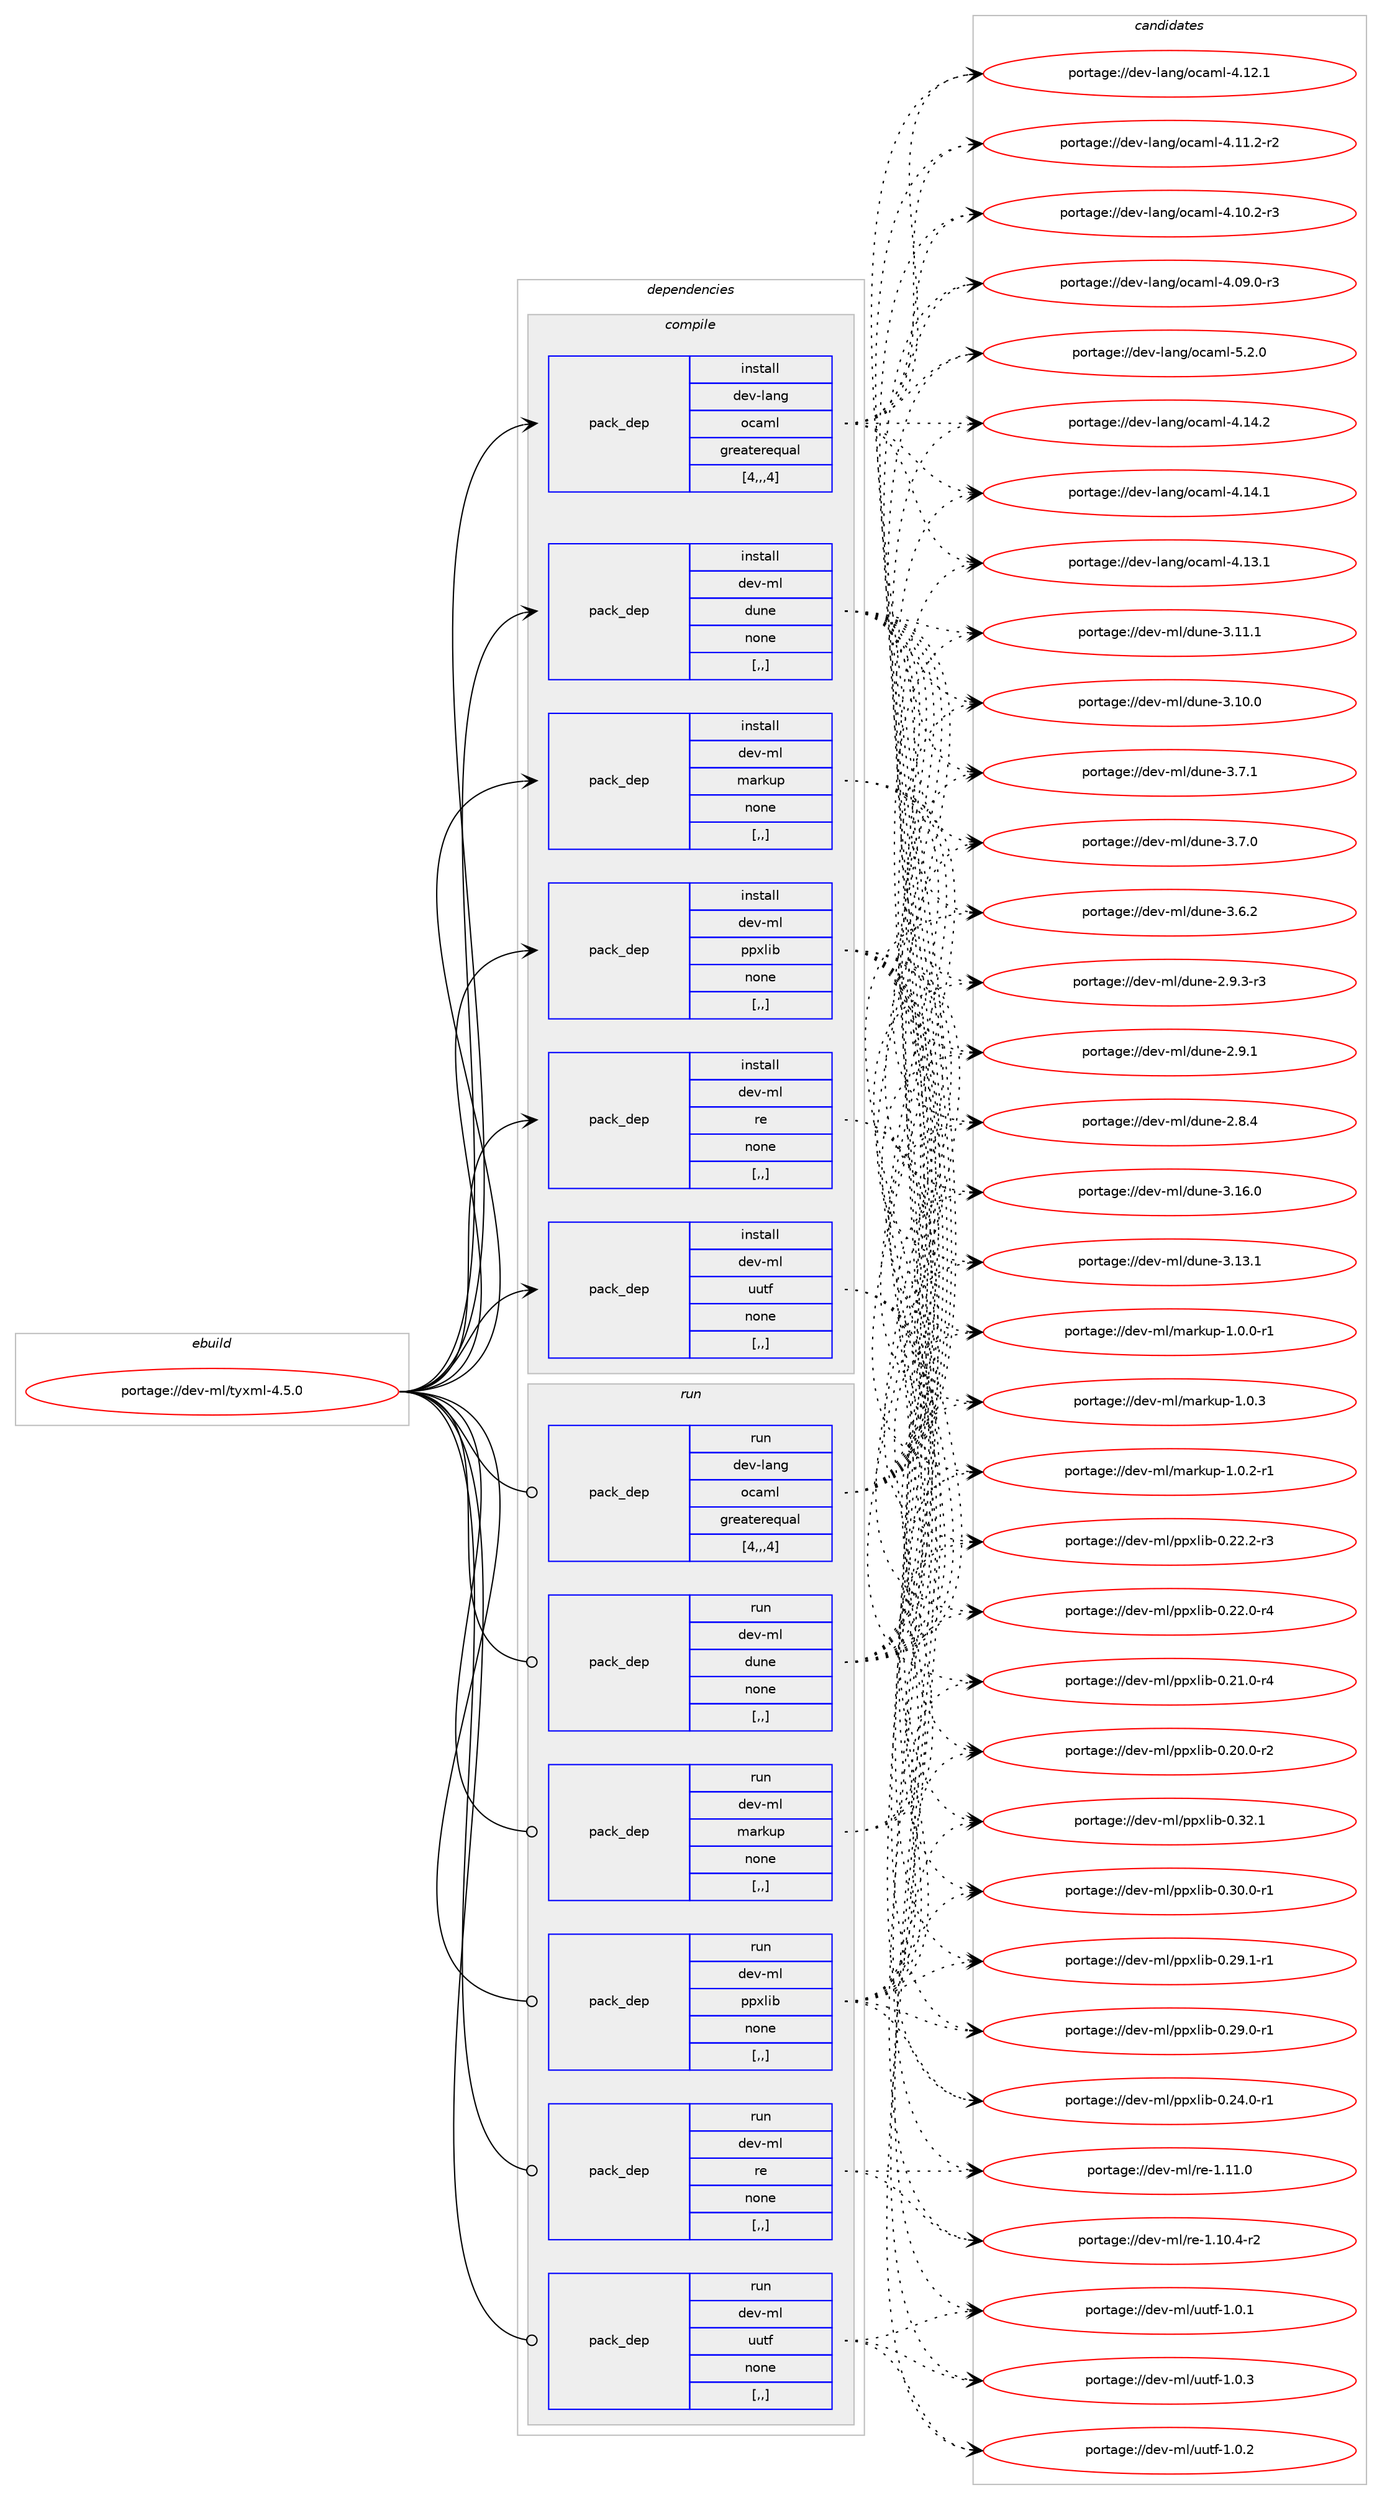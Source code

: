 digraph prolog {

# *************
# Graph options
# *************

newrank=true;
concentrate=true;
compound=true;
graph [rankdir=LR,fontname=Helvetica,fontsize=10,ranksep=1.5];#, ranksep=2.5, nodesep=0.2];
edge  [arrowhead=vee];
node  [fontname=Helvetica,fontsize=10];

# **********
# The ebuild
# **********

subgraph cluster_leftcol {
color=gray;
rank=same;
label=<<i>ebuild</i>>;
id [label="portage://dev-ml/tyxml-4.5.0", color=red, width=4, href="../dev-ml/tyxml-4.5.0.svg"];
}

# ****************
# The dependencies
# ****************

subgraph cluster_midcol {
color=gray;
label=<<i>dependencies</i>>;
subgraph cluster_compile {
fillcolor="#eeeeee";
style=filled;
label=<<i>compile</i>>;
subgraph pack93646 {
dependency124319 [label=<<TABLE BORDER="0" CELLBORDER="1" CELLSPACING="0" CELLPADDING="4" WIDTH="220"><TR><TD ROWSPAN="6" CELLPADDING="30">pack_dep</TD></TR><TR><TD WIDTH="110">install</TD></TR><TR><TD>dev-lang</TD></TR><TR><TD>ocaml</TD></TR><TR><TD>greaterequal</TD></TR><TR><TD>[4,,,4]</TD></TR></TABLE>>, shape=none, color=blue];
}
id:e -> dependency124319:w [weight=20,style="solid",arrowhead="vee"];
subgraph pack93647 {
dependency124320 [label=<<TABLE BORDER="0" CELLBORDER="1" CELLSPACING="0" CELLPADDING="4" WIDTH="220"><TR><TD ROWSPAN="6" CELLPADDING="30">pack_dep</TD></TR><TR><TD WIDTH="110">install</TD></TR><TR><TD>dev-ml</TD></TR><TR><TD>dune</TD></TR><TR><TD>none</TD></TR><TR><TD>[,,]</TD></TR></TABLE>>, shape=none, color=blue];
}
id:e -> dependency124320:w [weight=20,style="solid",arrowhead="vee"];
subgraph pack93648 {
dependency124321 [label=<<TABLE BORDER="0" CELLBORDER="1" CELLSPACING="0" CELLPADDING="4" WIDTH="220"><TR><TD ROWSPAN="6" CELLPADDING="30">pack_dep</TD></TR><TR><TD WIDTH="110">install</TD></TR><TR><TD>dev-ml</TD></TR><TR><TD>markup</TD></TR><TR><TD>none</TD></TR><TR><TD>[,,]</TD></TR></TABLE>>, shape=none, color=blue];
}
id:e -> dependency124321:w [weight=20,style="solid",arrowhead="vee"];
subgraph pack93649 {
dependency124322 [label=<<TABLE BORDER="0" CELLBORDER="1" CELLSPACING="0" CELLPADDING="4" WIDTH="220"><TR><TD ROWSPAN="6" CELLPADDING="30">pack_dep</TD></TR><TR><TD WIDTH="110">install</TD></TR><TR><TD>dev-ml</TD></TR><TR><TD>ppxlib</TD></TR><TR><TD>none</TD></TR><TR><TD>[,,]</TD></TR></TABLE>>, shape=none, color=blue];
}
id:e -> dependency124322:w [weight=20,style="solid",arrowhead="vee"];
subgraph pack93650 {
dependency124323 [label=<<TABLE BORDER="0" CELLBORDER="1" CELLSPACING="0" CELLPADDING="4" WIDTH="220"><TR><TD ROWSPAN="6" CELLPADDING="30">pack_dep</TD></TR><TR><TD WIDTH="110">install</TD></TR><TR><TD>dev-ml</TD></TR><TR><TD>re</TD></TR><TR><TD>none</TD></TR><TR><TD>[,,]</TD></TR></TABLE>>, shape=none, color=blue];
}
id:e -> dependency124323:w [weight=20,style="solid",arrowhead="vee"];
subgraph pack93651 {
dependency124324 [label=<<TABLE BORDER="0" CELLBORDER="1" CELLSPACING="0" CELLPADDING="4" WIDTH="220"><TR><TD ROWSPAN="6" CELLPADDING="30">pack_dep</TD></TR><TR><TD WIDTH="110">install</TD></TR><TR><TD>dev-ml</TD></TR><TR><TD>uutf</TD></TR><TR><TD>none</TD></TR><TR><TD>[,,]</TD></TR></TABLE>>, shape=none, color=blue];
}
id:e -> dependency124324:w [weight=20,style="solid",arrowhead="vee"];
}
subgraph cluster_compileandrun {
fillcolor="#eeeeee";
style=filled;
label=<<i>compile and run</i>>;
}
subgraph cluster_run {
fillcolor="#eeeeee";
style=filled;
label=<<i>run</i>>;
subgraph pack93652 {
dependency124325 [label=<<TABLE BORDER="0" CELLBORDER="1" CELLSPACING="0" CELLPADDING="4" WIDTH="220"><TR><TD ROWSPAN="6" CELLPADDING="30">pack_dep</TD></TR><TR><TD WIDTH="110">run</TD></TR><TR><TD>dev-lang</TD></TR><TR><TD>ocaml</TD></TR><TR><TD>greaterequal</TD></TR><TR><TD>[4,,,4]</TD></TR></TABLE>>, shape=none, color=blue];
}
id:e -> dependency124325:w [weight=20,style="solid",arrowhead="odot"];
subgraph pack93653 {
dependency124326 [label=<<TABLE BORDER="0" CELLBORDER="1" CELLSPACING="0" CELLPADDING="4" WIDTH="220"><TR><TD ROWSPAN="6" CELLPADDING="30">pack_dep</TD></TR><TR><TD WIDTH="110">run</TD></TR><TR><TD>dev-ml</TD></TR><TR><TD>dune</TD></TR><TR><TD>none</TD></TR><TR><TD>[,,]</TD></TR></TABLE>>, shape=none, color=blue];
}
id:e -> dependency124326:w [weight=20,style="solid",arrowhead="odot"];
subgraph pack93654 {
dependency124327 [label=<<TABLE BORDER="0" CELLBORDER="1" CELLSPACING="0" CELLPADDING="4" WIDTH="220"><TR><TD ROWSPAN="6" CELLPADDING="30">pack_dep</TD></TR><TR><TD WIDTH="110">run</TD></TR><TR><TD>dev-ml</TD></TR><TR><TD>markup</TD></TR><TR><TD>none</TD></TR><TR><TD>[,,]</TD></TR></TABLE>>, shape=none, color=blue];
}
id:e -> dependency124327:w [weight=20,style="solid",arrowhead="odot"];
subgraph pack93655 {
dependency124328 [label=<<TABLE BORDER="0" CELLBORDER="1" CELLSPACING="0" CELLPADDING="4" WIDTH="220"><TR><TD ROWSPAN="6" CELLPADDING="30">pack_dep</TD></TR><TR><TD WIDTH="110">run</TD></TR><TR><TD>dev-ml</TD></TR><TR><TD>ppxlib</TD></TR><TR><TD>none</TD></TR><TR><TD>[,,]</TD></TR></TABLE>>, shape=none, color=blue];
}
id:e -> dependency124328:w [weight=20,style="solid",arrowhead="odot"];
subgraph pack93656 {
dependency124329 [label=<<TABLE BORDER="0" CELLBORDER="1" CELLSPACING="0" CELLPADDING="4" WIDTH="220"><TR><TD ROWSPAN="6" CELLPADDING="30">pack_dep</TD></TR><TR><TD WIDTH="110">run</TD></TR><TR><TD>dev-ml</TD></TR><TR><TD>re</TD></TR><TR><TD>none</TD></TR><TR><TD>[,,]</TD></TR></TABLE>>, shape=none, color=blue];
}
id:e -> dependency124329:w [weight=20,style="solid",arrowhead="odot"];
subgraph pack93657 {
dependency124330 [label=<<TABLE BORDER="0" CELLBORDER="1" CELLSPACING="0" CELLPADDING="4" WIDTH="220"><TR><TD ROWSPAN="6" CELLPADDING="30">pack_dep</TD></TR><TR><TD WIDTH="110">run</TD></TR><TR><TD>dev-ml</TD></TR><TR><TD>uutf</TD></TR><TR><TD>none</TD></TR><TR><TD>[,,]</TD></TR></TABLE>>, shape=none, color=blue];
}
id:e -> dependency124330:w [weight=20,style="solid",arrowhead="odot"];
}
}

# **************
# The candidates
# **************

subgraph cluster_choices {
rank=same;
color=gray;
label=<<i>candidates</i>>;

subgraph choice93646 {
color=black;
nodesep=1;
choice1001011184510897110103471119997109108455346504648 [label="portage://dev-lang/ocaml-5.2.0", color=red, width=4,href="../dev-lang/ocaml-5.2.0.svg"];
choice100101118451089711010347111999710910845524649524650 [label="portage://dev-lang/ocaml-4.14.2", color=red, width=4,href="../dev-lang/ocaml-4.14.2.svg"];
choice100101118451089711010347111999710910845524649524649 [label="portage://dev-lang/ocaml-4.14.1", color=red, width=4,href="../dev-lang/ocaml-4.14.1.svg"];
choice100101118451089711010347111999710910845524649514649 [label="portage://dev-lang/ocaml-4.13.1", color=red, width=4,href="../dev-lang/ocaml-4.13.1.svg"];
choice100101118451089711010347111999710910845524649504649 [label="portage://dev-lang/ocaml-4.12.1", color=red, width=4,href="../dev-lang/ocaml-4.12.1.svg"];
choice1001011184510897110103471119997109108455246494946504511450 [label="portage://dev-lang/ocaml-4.11.2-r2", color=red, width=4,href="../dev-lang/ocaml-4.11.2-r2.svg"];
choice1001011184510897110103471119997109108455246494846504511451 [label="portage://dev-lang/ocaml-4.10.2-r3", color=red, width=4,href="../dev-lang/ocaml-4.10.2-r3.svg"];
choice1001011184510897110103471119997109108455246485746484511451 [label="portage://dev-lang/ocaml-4.09.0-r3", color=red, width=4,href="../dev-lang/ocaml-4.09.0-r3.svg"];
dependency124319:e -> choice1001011184510897110103471119997109108455346504648:w [style=dotted,weight="100"];
dependency124319:e -> choice100101118451089711010347111999710910845524649524650:w [style=dotted,weight="100"];
dependency124319:e -> choice100101118451089711010347111999710910845524649524649:w [style=dotted,weight="100"];
dependency124319:e -> choice100101118451089711010347111999710910845524649514649:w [style=dotted,weight="100"];
dependency124319:e -> choice100101118451089711010347111999710910845524649504649:w [style=dotted,weight="100"];
dependency124319:e -> choice1001011184510897110103471119997109108455246494946504511450:w [style=dotted,weight="100"];
dependency124319:e -> choice1001011184510897110103471119997109108455246494846504511451:w [style=dotted,weight="100"];
dependency124319:e -> choice1001011184510897110103471119997109108455246485746484511451:w [style=dotted,weight="100"];
}
subgraph choice93647 {
color=black;
nodesep=1;
choice100101118451091084710011711010145514649544648 [label="portage://dev-ml/dune-3.16.0", color=red, width=4,href="../dev-ml/dune-3.16.0.svg"];
choice100101118451091084710011711010145514649514649 [label="portage://dev-ml/dune-3.13.1", color=red, width=4,href="../dev-ml/dune-3.13.1.svg"];
choice100101118451091084710011711010145514649494649 [label="portage://dev-ml/dune-3.11.1", color=red, width=4,href="../dev-ml/dune-3.11.1.svg"];
choice100101118451091084710011711010145514649484648 [label="portage://dev-ml/dune-3.10.0", color=red, width=4,href="../dev-ml/dune-3.10.0.svg"];
choice1001011184510910847100117110101455146554649 [label="portage://dev-ml/dune-3.7.1", color=red, width=4,href="../dev-ml/dune-3.7.1.svg"];
choice1001011184510910847100117110101455146554648 [label="portage://dev-ml/dune-3.7.0", color=red, width=4,href="../dev-ml/dune-3.7.0.svg"];
choice1001011184510910847100117110101455146544650 [label="portage://dev-ml/dune-3.6.2", color=red, width=4,href="../dev-ml/dune-3.6.2.svg"];
choice10010111845109108471001171101014550465746514511451 [label="portage://dev-ml/dune-2.9.3-r3", color=red, width=4,href="../dev-ml/dune-2.9.3-r3.svg"];
choice1001011184510910847100117110101455046574649 [label="portage://dev-ml/dune-2.9.1", color=red, width=4,href="../dev-ml/dune-2.9.1.svg"];
choice1001011184510910847100117110101455046564652 [label="portage://dev-ml/dune-2.8.4", color=red, width=4,href="../dev-ml/dune-2.8.4.svg"];
dependency124320:e -> choice100101118451091084710011711010145514649544648:w [style=dotted,weight="100"];
dependency124320:e -> choice100101118451091084710011711010145514649514649:w [style=dotted,weight="100"];
dependency124320:e -> choice100101118451091084710011711010145514649494649:w [style=dotted,weight="100"];
dependency124320:e -> choice100101118451091084710011711010145514649484648:w [style=dotted,weight="100"];
dependency124320:e -> choice1001011184510910847100117110101455146554649:w [style=dotted,weight="100"];
dependency124320:e -> choice1001011184510910847100117110101455146554648:w [style=dotted,weight="100"];
dependency124320:e -> choice1001011184510910847100117110101455146544650:w [style=dotted,weight="100"];
dependency124320:e -> choice10010111845109108471001171101014550465746514511451:w [style=dotted,weight="100"];
dependency124320:e -> choice1001011184510910847100117110101455046574649:w [style=dotted,weight="100"];
dependency124320:e -> choice1001011184510910847100117110101455046564652:w [style=dotted,weight="100"];
}
subgraph choice93648 {
color=black;
nodesep=1;
choice100101118451091084710997114107117112454946484651 [label="portage://dev-ml/markup-1.0.3", color=red, width=4,href="../dev-ml/markup-1.0.3.svg"];
choice1001011184510910847109971141071171124549464846504511449 [label="portage://dev-ml/markup-1.0.2-r1", color=red, width=4,href="../dev-ml/markup-1.0.2-r1.svg"];
choice1001011184510910847109971141071171124549464846484511449 [label="portage://dev-ml/markup-1.0.0-r1", color=red, width=4,href="../dev-ml/markup-1.0.0-r1.svg"];
dependency124321:e -> choice100101118451091084710997114107117112454946484651:w [style=dotted,weight="100"];
dependency124321:e -> choice1001011184510910847109971141071171124549464846504511449:w [style=dotted,weight="100"];
dependency124321:e -> choice1001011184510910847109971141071171124549464846484511449:w [style=dotted,weight="100"];
}
subgraph choice93649 {
color=black;
nodesep=1;
choice10010111845109108471121121201081059845484651504649 [label="portage://dev-ml/ppxlib-0.32.1", color=red, width=4,href="../dev-ml/ppxlib-0.32.1.svg"];
choice100101118451091084711211212010810598454846514846484511449 [label="portage://dev-ml/ppxlib-0.30.0-r1", color=red, width=4,href="../dev-ml/ppxlib-0.30.0-r1.svg"];
choice100101118451091084711211212010810598454846505746494511449 [label="portage://dev-ml/ppxlib-0.29.1-r1", color=red, width=4,href="../dev-ml/ppxlib-0.29.1-r1.svg"];
choice100101118451091084711211212010810598454846505746484511449 [label="portage://dev-ml/ppxlib-0.29.0-r1", color=red, width=4,href="../dev-ml/ppxlib-0.29.0-r1.svg"];
choice100101118451091084711211212010810598454846505246484511449 [label="portage://dev-ml/ppxlib-0.24.0-r1", color=red, width=4,href="../dev-ml/ppxlib-0.24.0-r1.svg"];
choice100101118451091084711211212010810598454846505046504511451 [label="portage://dev-ml/ppxlib-0.22.2-r3", color=red, width=4,href="../dev-ml/ppxlib-0.22.2-r3.svg"];
choice100101118451091084711211212010810598454846505046484511452 [label="portage://dev-ml/ppxlib-0.22.0-r4", color=red, width=4,href="../dev-ml/ppxlib-0.22.0-r4.svg"];
choice100101118451091084711211212010810598454846504946484511452 [label="portage://dev-ml/ppxlib-0.21.0-r4", color=red, width=4,href="../dev-ml/ppxlib-0.21.0-r4.svg"];
choice100101118451091084711211212010810598454846504846484511450 [label="portage://dev-ml/ppxlib-0.20.0-r2", color=red, width=4,href="../dev-ml/ppxlib-0.20.0-r2.svg"];
dependency124322:e -> choice10010111845109108471121121201081059845484651504649:w [style=dotted,weight="100"];
dependency124322:e -> choice100101118451091084711211212010810598454846514846484511449:w [style=dotted,weight="100"];
dependency124322:e -> choice100101118451091084711211212010810598454846505746494511449:w [style=dotted,weight="100"];
dependency124322:e -> choice100101118451091084711211212010810598454846505746484511449:w [style=dotted,weight="100"];
dependency124322:e -> choice100101118451091084711211212010810598454846505246484511449:w [style=dotted,weight="100"];
dependency124322:e -> choice100101118451091084711211212010810598454846505046504511451:w [style=dotted,weight="100"];
dependency124322:e -> choice100101118451091084711211212010810598454846505046484511452:w [style=dotted,weight="100"];
dependency124322:e -> choice100101118451091084711211212010810598454846504946484511452:w [style=dotted,weight="100"];
dependency124322:e -> choice100101118451091084711211212010810598454846504846484511450:w [style=dotted,weight="100"];
}
subgraph choice93650 {
color=black;
nodesep=1;
choice100101118451091084711410145494649494648 [label="portage://dev-ml/re-1.11.0", color=red, width=4,href="../dev-ml/re-1.11.0.svg"];
choice1001011184510910847114101454946494846524511450 [label="portage://dev-ml/re-1.10.4-r2", color=red, width=4,href="../dev-ml/re-1.10.4-r2.svg"];
dependency124323:e -> choice100101118451091084711410145494649494648:w [style=dotted,weight="100"];
dependency124323:e -> choice1001011184510910847114101454946494846524511450:w [style=dotted,weight="100"];
}
subgraph choice93651 {
color=black;
nodesep=1;
choice1001011184510910847117117116102454946484651 [label="portage://dev-ml/uutf-1.0.3", color=red, width=4,href="../dev-ml/uutf-1.0.3.svg"];
choice1001011184510910847117117116102454946484650 [label="portage://dev-ml/uutf-1.0.2", color=red, width=4,href="../dev-ml/uutf-1.0.2.svg"];
choice1001011184510910847117117116102454946484649 [label="portage://dev-ml/uutf-1.0.1", color=red, width=4,href="../dev-ml/uutf-1.0.1.svg"];
dependency124324:e -> choice1001011184510910847117117116102454946484651:w [style=dotted,weight="100"];
dependency124324:e -> choice1001011184510910847117117116102454946484650:w [style=dotted,weight="100"];
dependency124324:e -> choice1001011184510910847117117116102454946484649:w [style=dotted,weight="100"];
}
subgraph choice93652 {
color=black;
nodesep=1;
choice1001011184510897110103471119997109108455346504648 [label="portage://dev-lang/ocaml-5.2.0", color=red, width=4,href="../dev-lang/ocaml-5.2.0.svg"];
choice100101118451089711010347111999710910845524649524650 [label="portage://dev-lang/ocaml-4.14.2", color=red, width=4,href="../dev-lang/ocaml-4.14.2.svg"];
choice100101118451089711010347111999710910845524649524649 [label="portage://dev-lang/ocaml-4.14.1", color=red, width=4,href="../dev-lang/ocaml-4.14.1.svg"];
choice100101118451089711010347111999710910845524649514649 [label="portage://dev-lang/ocaml-4.13.1", color=red, width=4,href="../dev-lang/ocaml-4.13.1.svg"];
choice100101118451089711010347111999710910845524649504649 [label="portage://dev-lang/ocaml-4.12.1", color=red, width=4,href="../dev-lang/ocaml-4.12.1.svg"];
choice1001011184510897110103471119997109108455246494946504511450 [label="portage://dev-lang/ocaml-4.11.2-r2", color=red, width=4,href="../dev-lang/ocaml-4.11.2-r2.svg"];
choice1001011184510897110103471119997109108455246494846504511451 [label="portage://dev-lang/ocaml-4.10.2-r3", color=red, width=4,href="../dev-lang/ocaml-4.10.2-r3.svg"];
choice1001011184510897110103471119997109108455246485746484511451 [label="portage://dev-lang/ocaml-4.09.0-r3", color=red, width=4,href="../dev-lang/ocaml-4.09.0-r3.svg"];
dependency124325:e -> choice1001011184510897110103471119997109108455346504648:w [style=dotted,weight="100"];
dependency124325:e -> choice100101118451089711010347111999710910845524649524650:w [style=dotted,weight="100"];
dependency124325:e -> choice100101118451089711010347111999710910845524649524649:w [style=dotted,weight="100"];
dependency124325:e -> choice100101118451089711010347111999710910845524649514649:w [style=dotted,weight="100"];
dependency124325:e -> choice100101118451089711010347111999710910845524649504649:w [style=dotted,weight="100"];
dependency124325:e -> choice1001011184510897110103471119997109108455246494946504511450:w [style=dotted,weight="100"];
dependency124325:e -> choice1001011184510897110103471119997109108455246494846504511451:w [style=dotted,weight="100"];
dependency124325:e -> choice1001011184510897110103471119997109108455246485746484511451:w [style=dotted,weight="100"];
}
subgraph choice93653 {
color=black;
nodesep=1;
choice100101118451091084710011711010145514649544648 [label="portage://dev-ml/dune-3.16.0", color=red, width=4,href="../dev-ml/dune-3.16.0.svg"];
choice100101118451091084710011711010145514649514649 [label="portage://dev-ml/dune-3.13.1", color=red, width=4,href="../dev-ml/dune-3.13.1.svg"];
choice100101118451091084710011711010145514649494649 [label="portage://dev-ml/dune-3.11.1", color=red, width=4,href="../dev-ml/dune-3.11.1.svg"];
choice100101118451091084710011711010145514649484648 [label="portage://dev-ml/dune-3.10.0", color=red, width=4,href="../dev-ml/dune-3.10.0.svg"];
choice1001011184510910847100117110101455146554649 [label="portage://dev-ml/dune-3.7.1", color=red, width=4,href="../dev-ml/dune-3.7.1.svg"];
choice1001011184510910847100117110101455146554648 [label="portage://dev-ml/dune-3.7.0", color=red, width=4,href="../dev-ml/dune-3.7.0.svg"];
choice1001011184510910847100117110101455146544650 [label="portage://dev-ml/dune-3.6.2", color=red, width=4,href="../dev-ml/dune-3.6.2.svg"];
choice10010111845109108471001171101014550465746514511451 [label="portage://dev-ml/dune-2.9.3-r3", color=red, width=4,href="../dev-ml/dune-2.9.3-r3.svg"];
choice1001011184510910847100117110101455046574649 [label="portage://dev-ml/dune-2.9.1", color=red, width=4,href="../dev-ml/dune-2.9.1.svg"];
choice1001011184510910847100117110101455046564652 [label="portage://dev-ml/dune-2.8.4", color=red, width=4,href="../dev-ml/dune-2.8.4.svg"];
dependency124326:e -> choice100101118451091084710011711010145514649544648:w [style=dotted,weight="100"];
dependency124326:e -> choice100101118451091084710011711010145514649514649:w [style=dotted,weight="100"];
dependency124326:e -> choice100101118451091084710011711010145514649494649:w [style=dotted,weight="100"];
dependency124326:e -> choice100101118451091084710011711010145514649484648:w [style=dotted,weight="100"];
dependency124326:e -> choice1001011184510910847100117110101455146554649:w [style=dotted,weight="100"];
dependency124326:e -> choice1001011184510910847100117110101455146554648:w [style=dotted,weight="100"];
dependency124326:e -> choice1001011184510910847100117110101455146544650:w [style=dotted,weight="100"];
dependency124326:e -> choice10010111845109108471001171101014550465746514511451:w [style=dotted,weight="100"];
dependency124326:e -> choice1001011184510910847100117110101455046574649:w [style=dotted,weight="100"];
dependency124326:e -> choice1001011184510910847100117110101455046564652:w [style=dotted,weight="100"];
}
subgraph choice93654 {
color=black;
nodesep=1;
choice100101118451091084710997114107117112454946484651 [label="portage://dev-ml/markup-1.0.3", color=red, width=4,href="../dev-ml/markup-1.0.3.svg"];
choice1001011184510910847109971141071171124549464846504511449 [label="portage://dev-ml/markup-1.0.2-r1", color=red, width=4,href="../dev-ml/markup-1.0.2-r1.svg"];
choice1001011184510910847109971141071171124549464846484511449 [label="portage://dev-ml/markup-1.0.0-r1", color=red, width=4,href="../dev-ml/markup-1.0.0-r1.svg"];
dependency124327:e -> choice100101118451091084710997114107117112454946484651:w [style=dotted,weight="100"];
dependency124327:e -> choice1001011184510910847109971141071171124549464846504511449:w [style=dotted,weight="100"];
dependency124327:e -> choice1001011184510910847109971141071171124549464846484511449:w [style=dotted,weight="100"];
}
subgraph choice93655 {
color=black;
nodesep=1;
choice10010111845109108471121121201081059845484651504649 [label="portage://dev-ml/ppxlib-0.32.1", color=red, width=4,href="../dev-ml/ppxlib-0.32.1.svg"];
choice100101118451091084711211212010810598454846514846484511449 [label="portage://dev-ml/ppxlib-0.30.0-r1", color=red, width=4,href="../dev-ml/ppxlib-0.30.0-r1.svg"];
choice100101118451091084711211212010810598454846505746494511449 [label="portage://dev-ml/ppxlib-0.29.1-r1", color=red, width=4,href="../dev-ml/ppxlib-0.29.1-r1.svg"];
choice100101118451091084711211212010810598454846505746484511449 [label="portage://dev-ml/ppxlib-0.29.0-r1", color=red, width=4,href="../dev-ml/ppxlib-0.29.0-r1.svg"];
choice100101118451091084711211212010810598454846505246484511449 [label="portage://dev-ml/ppxlib-0.24.0-r1", color=red, width=4,href="../dev-ml/ppxlib-0.24.0-r1.svg"];
choice100101118451091084711211212010810598454846505046504511451 [label="portage://dev-ml/ppxlib-0.22.2-r3", color=red, width=4,href="../dev-ml/ppxlib-0.22.2-r3.svg"];
choice100101118451091084711211212010810598454846505046484511452 [label="portage://dev-ml/ppxlib-0.22.0-r4", color=red, width=4,href="../dev-ml/ppxlib-0.22.0-r4.svg"];
choice100101118451091084711211212010810598454846504946484511452 [label="portage://dev-ml/ppxlib-0.21.0-r4", color=red, width=4,href="../dev-ml/ppxlib-0.21.0-r4.svg"];
choice100101118451091084711211212010810598454846504846484511450 [label="portage://dev-ml/ppxlib-0.20.0-r2", color=red, width=4,href="../dev-ml/ppxlib-0.20.0-r2.svg"];
dependency124328:e -> choice10010111845109108471121121201081059845484651504649:w [style=dotted,weight="100"];
dependency124328:e -> choice100101118451091084711211212010810598454846514846484511449:w [style=dotted,weight="100"];
dependency124328:e -> choice100101118451091084711211212010810598454846505746494511449:w [style=dotted,weight="100"];
dependency124328:e -> choice100101118451091084711211212010810598454846505746484511449:w [style=dotted,weight="100"];
dependency124328:e -> choice100101118451091084711211212010810598454846505246484511449:w [style=dotted,weight="100"];
dependency124328:e -> choice100101118451091084711211212010810598454846505046504511451:w [style=dotted,weight="100"];
dependency124328:e -> choice100101118451091084711211212010810598454846505046484511452:w [style=dotted,weight="100"];
dependency124328:e -> choice100101118451091084711211212010810598454846504946484511452:w [style=dotted,weight="100"];
dependency124328:e -> choice100101118451091084711211212010810598454846504846484511450:w [style=dotted,weight="100"];
}
subgraph choice93656 {
color=black;
nodesep=1;
choice100101118451091084711410145494649494648 [label="portage://dev-ml/re-1.11.0", color=red, width=4,href="../dev-ml/re-1.11.0.svg"];
choice1001011184510910847114101454946494846524511450 [label="portage://dev-ml/re-1.10.4-r2", color=red, width=4,href="../dev-ml/re-1.10.4-r2.svg"];
dependency124329:e -> choice100101118451091084711410145494649494648:w [style=dotted,weight="100"];
dependency124329:e -> choice1001011184510910847114101454946494846524511450:w [style=dotted,weight="100"];
}
subgraph choice93657 {
color=black;
nodesep=1;
choice1001011184510910847117117116102454946484651 [label="portage://dev-ml/uutf-1.0.3", color=red, width=4,href="../dev-ml/uutf-1.0.3.svg"];
choice1001011184510910847117117116102454946484650 [label="portage://dev-ml/uutf-1.0.2", color=red, width=4,href="../dev-ml/uutf-1.0.2.svg"];
choice1001011184510910847117117116102454946484649 [label="portage://dev-ml/uutf-1.0.1", color=red, width=4,href="../dev-ml/uutf-1.0.1.svg"];
dependency124330:e -> choice1001011184510910847117117116102454946484651:w [style=dotted,weight="100"];
dependency124330:e -> choice1001011184510910847117117116102454946484650:w [style=dotted,weight="100"];
dependency124330:e -> choice1001011184510910847117117116102454946484649:w [style=dotted,weight="100"];
}
}

}

